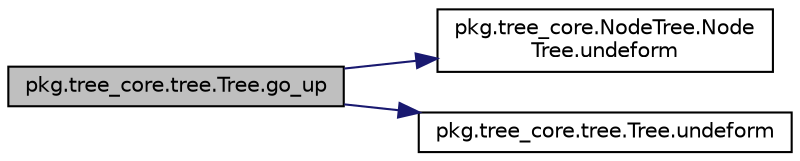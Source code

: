 digraph "pkg.tree_core.tree.Tree.go_up"
{
  edge [fontname="Helvetica",fontsize="10",labelfontname="Helvetica",labelfontsize="10"];
  node [fontname="Helvetica",fontsize="10",shape=record];
  rankdir="LR";
  Node29 [label="pkg.tree_core.tree.Tree.go_up",height=0.2,width=0.4,color="black", fillcolor="grey75", style="filled", fontcolor="black"];
  Node29 -> Node30 [color="midnightblue",fontsize="10",style="solid",fontname="Helvetica"];
  Node30 [label="pkg.tree_core.NodeTree.Node\lTree.undeform",height=0.2,width=0.4,color="black", fillcolor="white", style="filled",URL="$classpkg_1_1tree__core_1_1_node_tree_1_1_node_tree.html#ac7fcd8f67fd434fe0617143bbac4019e"];
  Node29 -> Node31 [color="midnightblue",fontsize="10",style="solid",fontname="Helvetica"];
  Node31 [label="pkg.tree_core.tree.Tree.undeform",height=0.2,width=0.4,color="black", fillcolor="white", style="filled",URL="$classpkg_1_1tree__core_1_1tree_1_1_tree.html#abb93a5f3495ed02a3e229dce4fa0779b"];
}
